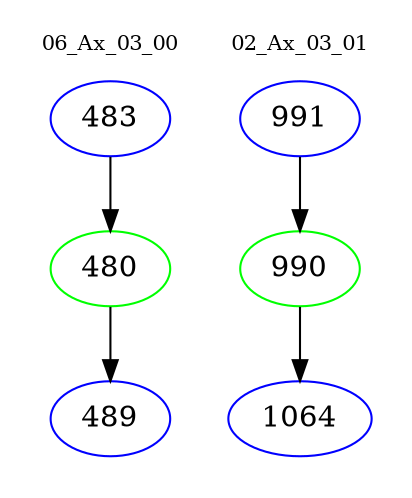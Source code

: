 digraph{
subgraph cluster_0 {
color = white
label = "06_Ax_03_00";
fontsize=10;
T0_483 [label="483", color="blue"]
T0_483 -> T0_480 [color="black"]
T0_480 [label="480", color="green"]
T0_480 -> T0_489 [color="black"]
T0_489 [label="489", color="blue"]
}
subgraph cluster_1 {
color = white
label = "02_Ax_03_01";
fontsize=10;
T1_991 [label="991", color="blue"]
T1_991 -> T1_990 [color="black"]
T1_990 [label="990", color="green"]
T1_990 -> T1_1064 [color="black"]
T1_1064 [label="1064", color="blue"]
}
}
